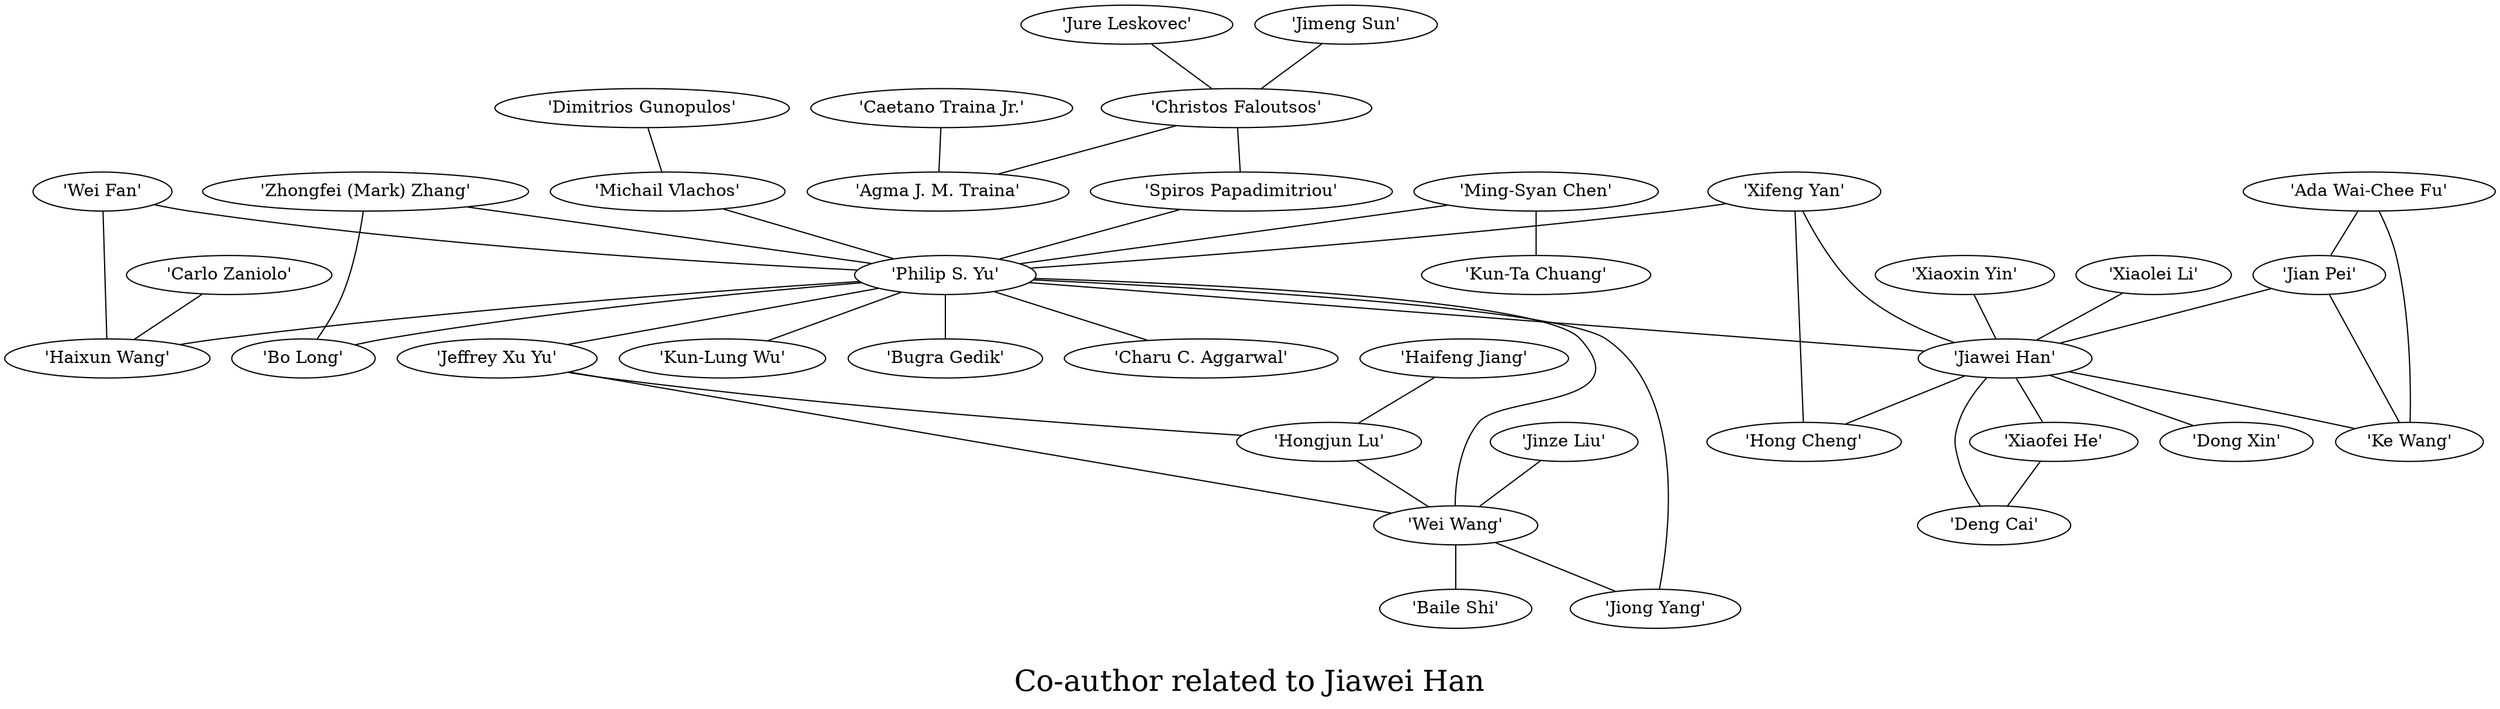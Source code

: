 /*****
Co-author related to Jiawei Han
*****/

graph G {
  graph [splines=true overlap=false]
  node  [shape=ellipse, width=0.3, height=0.3]
  19495 [label="'Jiawei Han'"];
  43 [label="'Xiaoxin Yin'"];
  2346 [label="'Christos Faloutsos'"];
  1334 [label="'Jure Leskovec'"];
  1388 [label="'Jimeng Sun'"];
  19168 [label="'Wei Wang'"];
  1680 [label="'Jinze Liu'"];
  8917 [label="'Agma J. M. Traina'"];
  14705 [label="'Spiros Papadimitriou'"];
  15142 [label="'Philip S. Yu'"];
  2576 [label="'Xifeng Yan'"];
  28675 [label="'Hong Cheng'"];
  2890 [label="'Ming-Syan Chen'"];
  15597 [label="'Kun-Ta Chuang'"];
  4779 [label="'Jian Pei'"];
  3755 [label="'Ada Wai-Chee Fu'"];
  27598 [label="'Ke Wang'"];
  9263 [label="'Michail Vlachos'"];
  6618 [label="'Dimitrios Gunopulos'"];
  21266 [label="'Haixun Wang'"];
  7511 [label="'Carlo Zaniolo'"];
  7872 [label="'Caetano Traina Jr.'"];
  17730 [label="'Hongjun Lu'"];
  8386 [label="'Haifeng Jiang'"];
  10170 [label="'Zhongfei (Mark) Zhang'"];
  16886 [label="'Bo Long'"];
  11618 [label="'Xiaolei Li'"];
  13331 [label="'Wei Fan'"];
  16084 [label="'Jeffrey Xu Yu'"];
  19518 [label="'Kun-Lung Wu'"];
  20359 [label="'Jiong Yang'"];
  21362 [label="'Bugra Gedik'"];
  28502 [label="'Charu C. Aggarwal'"];
  28213 [label="'Baile Shi'"];
  20758 [label="'Xiaofei He'"];
  21209 [label="'Deng Cai'"];
  27915 [label="'Dong Xin'"];
  19495 -- 20758;
  19495 -- 21209;
  19495 -- 27598;
  19495 -- 27915;
  19495 -- 28675;
  43 -- 19495;
  2346 -- 8917;
  2346 -- 14705;
  1334 -- 2346;
  1388 -- 2346;
  19168 -- 20359;
  19168 -- 28213;
  1680 -- 19168;
  14705 -- 15142;
  15142 -- 16084;
  15142 -- 16886;
  15142 -- 19168;
  15142 -- 19495;
  15142 -- 19518;
  15142 -- 20359;
  15142 -- 21266;
  15142 -- 21362;
  15142 -- 28502;
  2576 -- 15142;
  2576 -- 19495;
  2576 -- 28675;
  2890 -- 15142;
  2890 -- 15597;
  4779 -- 19495;
  4779 -- 27598;
  3755 -- 4779;
  3755 -- 27598;
  9263 -- 15142;
  6618 -- 9263;
  7511 -- 21266;
  7872 -- 8917;
  17730 -- 19168;
  8386 -- 17730;
  10170 -- 15142;
  10170 -- 16886;
  11618 -- 19495;
  13331 -- 15142;
  13331 -- 21266;
  16084 -- 17730;
  16084 -- 19168;
  20758 -- 21209;
  label = "\nCo-author related to Jiawei Han\n";  fontsize=24;
}
